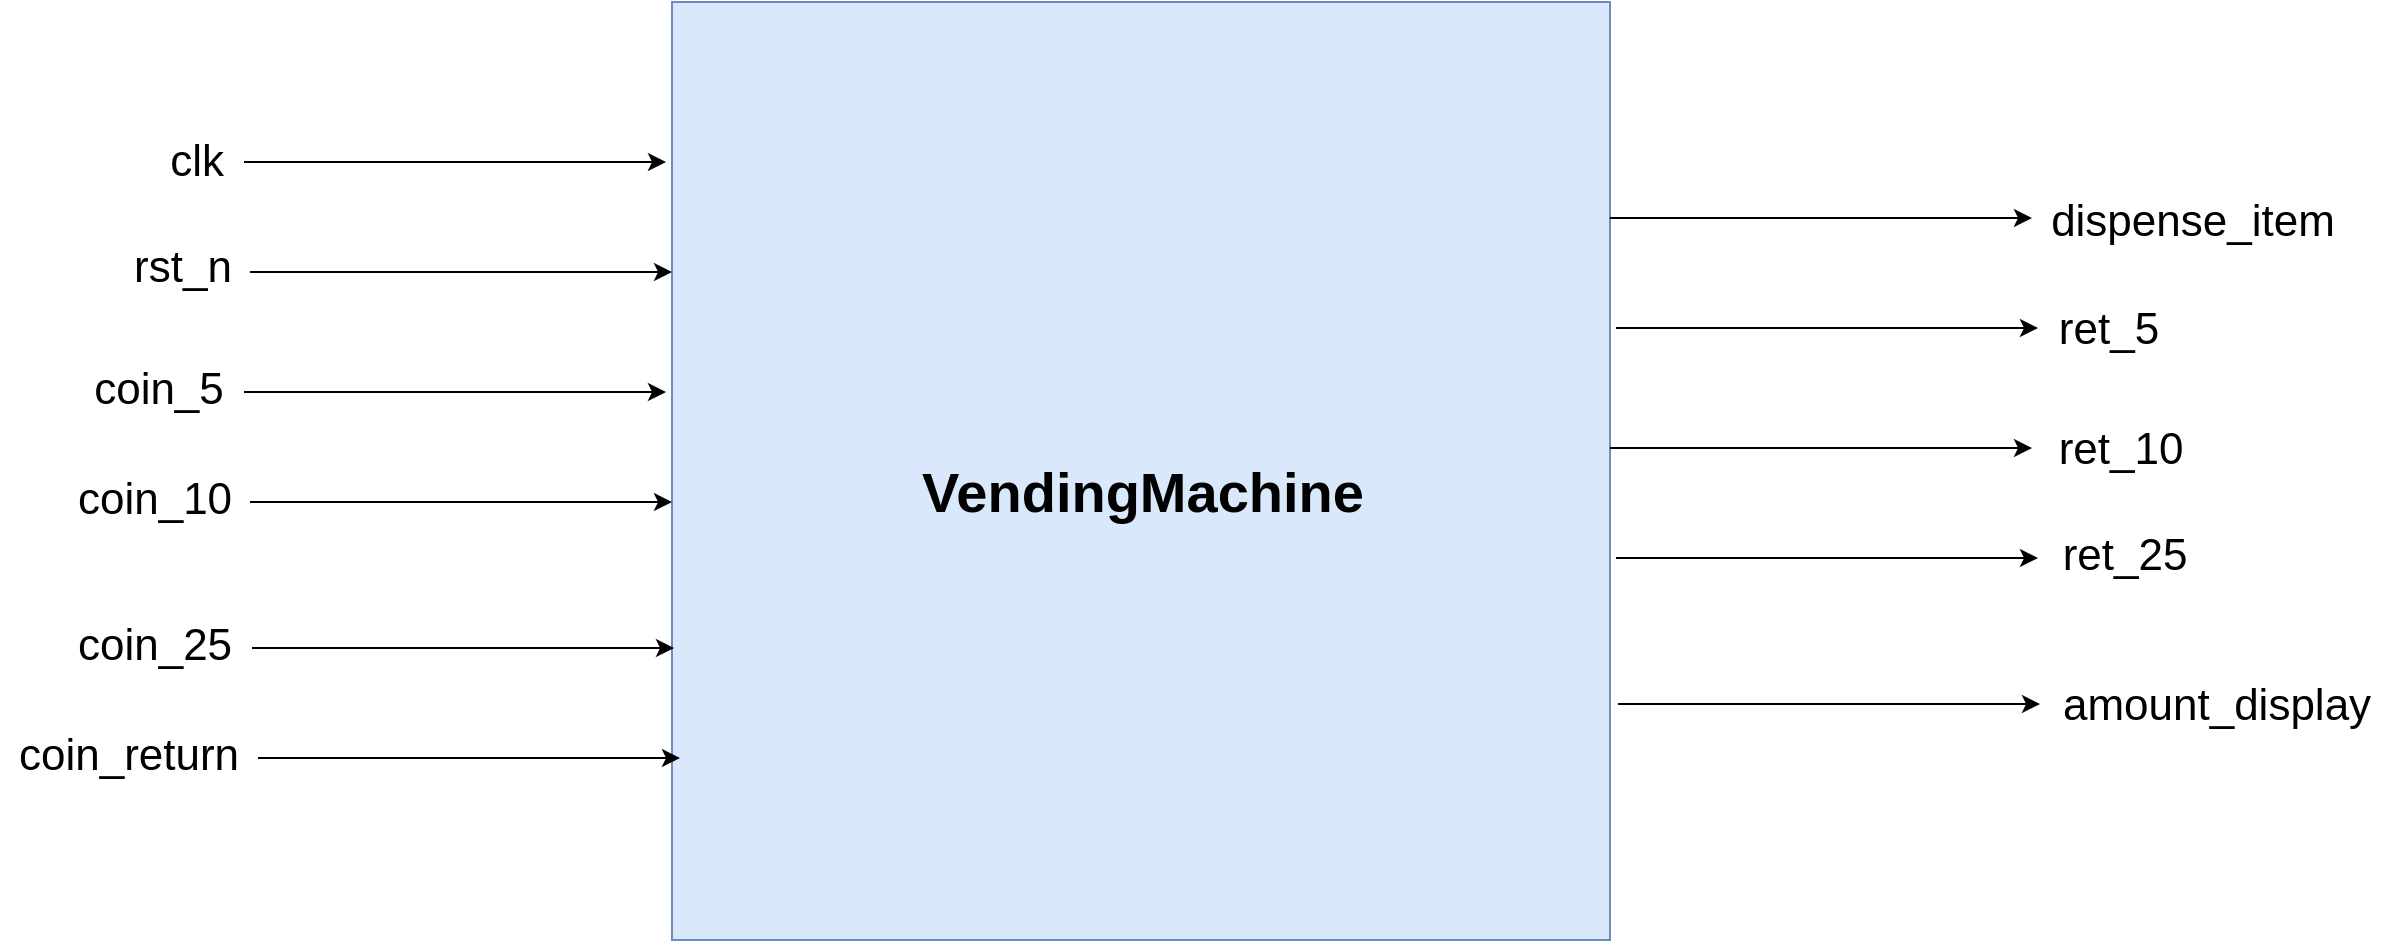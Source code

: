 <mxfile version="26.0.15">
  <diagram name="Page-1" id="m6TEAWh8AtE3EjW0fmk2">
    <mxGraphModel dx="2269" dy="1597" grid="0" gridSize="10" guides="1" tooltips="1" connect="1" arrows="1" fold="1" page="1" pageScale="1" pageWidth="1700" pageHeight="1100" math="0" shadow="0">
      <root>
        <mxCell id="0" />
        <mxCell id="1" parent="0" />
        <mxCell id="zslz_9yW8Lj7yqCDgDTb-1" value="" style="whiteSpace=wrap;html=1;aspect=fixed;fillColor=#dae8fc;strokeColor=#6c8ebf;" vertex="1" parent="1">
          <mxGeometry x="650" y="338" width="469" height="469" as="geometry" />
        </mxCell>
        <mxCell id="zslz_9yW8Lj7yqCDgDTb-2" value="" style="endArrow=classic;html=1;rounded=0;" edge="1" parent="1">
          <mxGeometry width="50" height="50" relative="1" as="geometry">
            <mxPoint x="436" y="418" as="sourcePoint" />
            <mxPoint x="647" y="418" as="targetPoint" />
          </mxGeometry>
        </mxCell>
        <mxCell id="zslz_9yW8Lj7yqCDgDTb-3" value="" style="endArrow=classic;html=1;rounded=0;" edge="1" parent="1">
          <mxGeometry width="50" height="50" relative="1" as="geometry">
            <mxPoint x="439" y="473" as="sourcePoint" />
            <mxPoint x="650" y="473" as="targetPoint" />
          </mxGeometry>
        </mxCell>
        <mxCell id="zslz_9yW8Lj7yqCDgDTb-4" value="" style="endArrow=classic;html=1;rounded=0;" edge="1" parent="1">
          <mxGeometry width="50" height="50" relative="1" as="geometry">
            <mxPoint x="436" y="533" as="sourcePoint" />
            <mxPoint x="647" y="533" as="targetPoint" />
          </mxGeometry>
        </mxCell>
        <mxCell id="zslz_9yW8Lj7yqCDgDTb-5" value="" style="endArrow=classic;html=1;rounded=0;" edge="1" parent="1">
          <mxGeometry width="50" height="50" relative="1" as="geometry">
            <mxPoint x="439" y="588" as="sourcePoint" />
            <mxPoint x="650" y="588" as="targetPoint" />
          </mxGeometry>
        </mxCell>
        <mxCell id="zslz_9yW8Lj7yqCDgDTb-6" value="" style="endArrow=classic;html=1;rounded=0;" edge="1" parent="1">
          <mxGeometry width="50" height="50" relative="1" as="geometry">
            <mxPoint x="440" y="661" as="sourcePoint" />
            <mxPoint x="651" y="661" as="targetPoint" />
          </mxGeometry>
        </mxCell>
        <mxCell id="zslz_9yW8Lj7yqCDgDTb-7" value="" style="endArrow=classic;html=1;rounded=0;" edge="1" parent="1">
          <mxGeometry width="50" height="50" relative="1" as="geometry">
            <mxPoint x="443" y="716" as="sourcePoint" />
            <mxPoint x="654" y="716" as="targetPoint" />
          </mxGeometry>
        </mxCell>
        <mxCell id="zslz_9yW8Lj7yqCDgDTb-8" value="" style="endArrow=classic;html=1;rounded=0;" edge="1" parent="1">
          <mxGeometry width="50" height="50" relative="1" as="geometry">
            <mxPoint x="1119" y="446" as="sourcePoint" />
            <mxPoint x="1330" y="446" as="targetPoint" />
          </mxGeometry>
        </mxCell>
        <mxCell id="zslz_9yW8Lj7yqCDgDTb-9" value="" style="endArrow=classic;html=1;rounded=0;" edge="1" parent="1">
          <mxGeometry width="50" height="50" relative="1" as="geometry">
            <mxPoint x="1122" y="501" as="sourcePoint" />
            <mxPoint x="1333" y="501" as="targetPoint" />
          </mxGeometry>
        </mxCell>
        <mxCell id="zslz_9yW8Lj7yqCDgDTb-10" value="" style="endArrow=classic;html=1;rounded=0;" edge="1" parent="1">
          <mxGeometry width="50" height="50" relative="1" as="geometry">
            <mxPoint x="1119" y="561" as="sourcePoint" />
            <mxPoint x="1330" y="561" as="targetPoint" />
          </mxGeometry>
        </mxCell>
        <mxCell id="zslz_9yW8Lj7yqCDgDTb-11" value="" style="endArrow=classic;html=1;rounded=0;" edge="1" parent="1">
          <mxGeometry width="50" height="50" relative="1" as="geometry">
            <mxPoint x="1122" y="616" as="sourcePoint" />
            <mxPoint x="1333" y="616" as="targetPoint" />
          </mxGeometry>
        </mxCell>
        <mxCell id="zslz_9yW8Lj7yqCDgDTb-12" value="" style="endArrow=classic;html=1;rounded=0;" edge="1" parent="1">
          <mxGeometry width="50" height="50" relative="1" as="geometry">
            <mxPoint x="1123" y="689" as="sourcePoint" />
            <mxPoint x="1334" y="689" as="targetPoint" />
          </mxGeometry>
        </mxCell>
        <mxCell id="zslz_9yW8Lj7yqCDgDTb-13" value="&lt;font style=&quot;font-size: 22px;&quot;&gt;clk&lt;/font&gt;" style="text;html=1;align=center;verticalAlign=middle;resizable=0;points=[];autosize=1;strokeColor=none;fillColor=none;" vertex="1" parent="1">
          <mxGeometry x="389" y="399" width="45" height="38" as="geometry" />
        </mxCell>
        <mxCell id="zslz_9yW8Lj7yqCDgDTb-14" value="&lt;font style=&quot;font-size: 22px;&quot;&gt;rst_n&lt;/font&gt;" style="text;html=1;align=center;verticalAlign=middle;resizable=0;points=[];autosize=1;strokeColor=none;fillColor=none;" vertex="1" parent="1">
          <mxGeometry x="371" y="452" width="67" height="38" as="geometry" />
        </mxCell>
        <mxCell id="zslz_9yW8Lj7yqCDgDTb-15" value="&lt;font style=&quot;font-size: 22px;&quot;&gt;coin_5&lt;/font&gt;" style="text;html=1;align=center;verticalAlign=middle;resizable=0;points=[];autosize=1;strokeColor=none;fillColor=none;" vertex="1" parent="1">
          <mxGeometry x="351" y="513" width="83" height="38" as="geometry" />
        </mxCell>
        <mxCell id="zslz_9yW8Lj7yqCDgDTb-16" value="&lt;font style=&quot;font-size: 22px;&quot;&gt;coin_10&lt;/font&gt;" style="text;html=1;align=center;verticalAlign=middle;resizable=0;points=[];autosize=1;strokeColor=none;fillColor=none;" vertex="1" parent="1">
          <mxGeometry x="343" y="568" width="95" height="38" as="geometry" />
        </mxCell>
        <mxCell id="zslz_9yW8Lj7yqCDgDTb-17" value="&lt;font style=&quot;font-size: 22px;&quot;&gt;coin_25&lt;/font&gt;" style="text;html=1;align=center;verticalAlign=middle;resizable=0;points=[];autosize=1;strokeColor=none;fillColor=none;" vertex="1" parent="1">
          <mxGeometry x="343" y="641" width="95" height="38" as="geometry" />
        </mxCell>
        <mxCell id="zslz_9yW8Lj7yqCDgDTb-18" value="&lt;font style=&quot;font-size: 22px;&quot;&gt;coin_return&lt;/font&gt;" style="text;html=1;align=center;verticalAlign=middle;resizable=0;points=[];autosize=1;strokeColor=none;fillColor=none;" vertex="1" parent="1">
          <mxGeometry x="314" y="696" width="128" height="38" as="geometry" />
        </mxCell>
        <mxCell id="zslz_9yW8Lj7yqCDgDTb-19" value="&lt;font style=&quot;font-size: 22px;&quot;&gt;dispense_item&lt;/font&gt;" style="text;html=1;align=center;verticalAlign=middle;resizable=0;points=[];autosize=1;strokeColor=none;fillColor=none;" vertex="1" parent="1">
          <mxGeometry x="1330" y="429" width="160" height="38" as="geometry" />
        </mxCell>
        <mxCell id="zslz_9yW8Lj7yqCDgDTb-20" value="&lt;font style=&quot;font-size: 22px;&quot;&gt;ret_5&lt;/font&gt;" style="text;html=1;align=center;verticalAlign=middle;resizable=0;points=[];autosize=1;strokeColor=none;fillColor=none;" vertex="1" parent="1">
          <mxGeometry x="1334" y="483" width="68" height="38" as="geometry" />
        </mxCell>
        <mxCell id="zslz_9yW8Lj7yqCDgDTb-21" value="&lt;font style=&quot;font-size: 22px;&quot;&gt;ret_10&lt;/font&gt;" style="text;html=1;align=center;verticalAlign=middle;resizable=0;points=[];autosize=1;strokeColor=none;fillColor=none;" vertex="1" parent="1">
          <mxGeometry x="1334" y="543" width="80" height="38" as="geometry" />
        </mxCell>
        <mxCell id="zslz_9yW8Lj7yqCDgDTb-22" value="&lt;font style=&quot;font-size: 22px;&quot;&gt;ret_25&lt;/font&gt;" style="text;html=1;align=center;verticalAlign=middle;resizable=0;points=[];autosize=1;strokeColor=none;fillColor=none;" vertex="1" parent="1">
          <mxGeometry x="1336" y="596" width="80" height="38" as="geometry" />
        </mxCell>
        <mxCell id="zslz_9yW8Lj7yqCDgDTb-23" value="&lt;font style=&quot;font-size: 22px;&quot;&gt;amount_display&lt;/font&gt;" style="text;html=1;align=center;verticalAlign=middle;resizable=0;points=[];autosize=1;strokeColor=none;fillColor=none;" vertex="1" parent="1">
          <mxGeometry x="1336" y="671" width="172" height="38" as="geometry" />
        </mxCell>
        <mxCell id="zslz_9yW8Lj7yqCDgDTb-24" value="&lt;font style=&quot;font-size: 28px;&quot;&gt;&lt;b&gt;VendingMachine&lt;/b&gt;&lt;/font&gt;" style="text;html=1;align=center;verticalAlign=middle;resizable=0;points=[];autosize=1;strokeColor=none;fillColor=none;" vertex="1" parent="1">
          <mxGeometry x="765" y="560" width="239" height="46" as="geometry" />
        </mxCell>
      </root>
    </mxGraphModel>
  </diagram>
</mxfile>

